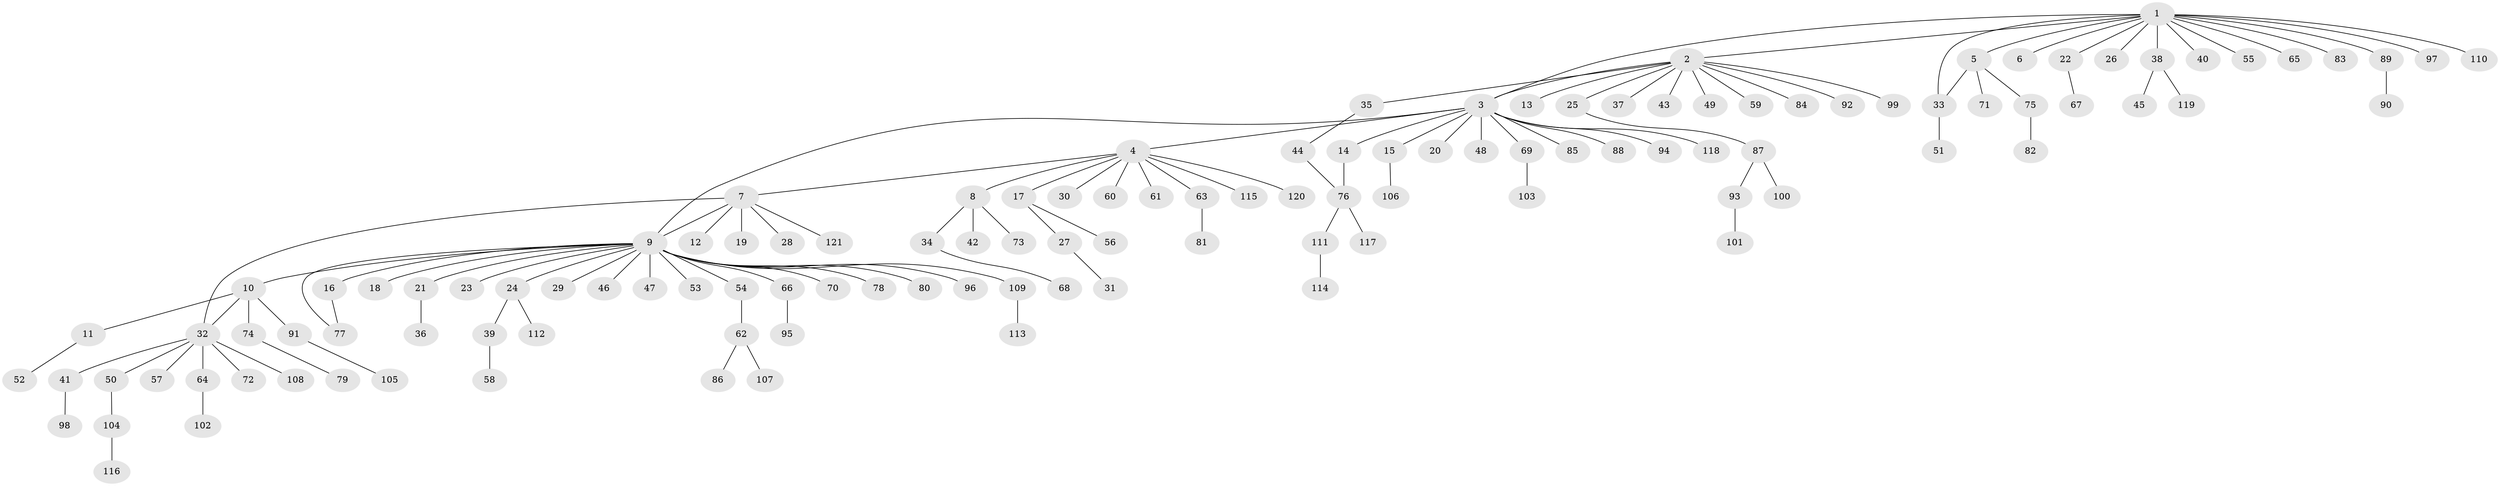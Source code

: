 // Generated by graph-tools (version 1.1) at 2025/11/02/27/25 16:11:15]
// undirected, 121 vertices, 126 edges
graph export_dot {
graph [start="1"]
  node [color=gray90,style=filled];
  1;
  2;
  3;
  4;
  5;
  6;
  7;
  8;
  9;
  10;
  11;
  12;
  13;
  14;
  15;
  16;
  17;
  18;
  19;
  20;
  21;
  22;
  23;
  24;
  25;
  26;
  27;
  28;
  29;
  30;
  31;
  32;
  33;
  34;
  35;
  36;
  37;
  38;
  39;
  40;
  41;
  42;
  43;
  44;
  45;
  46;
  47;
  48;
  49;
  50;
  51;
  52;
  53;
  54;
  55;
  56;
  57;
  58;
  59;
  60;
  61;
  62;
  63;
  64;
  65;
  66;
  67;
  68;
  69;
  70;
  71;
  72;
  73;
  74;
  75;
  76;
  77;
  78;
  79;
  80;
  81;
  82;
  83;
  84;
  85;
  86;
  87;
  88;
  89;
  90;
  91;
  92;
  93;
  94;
  95;
  96;
  97;
  98;
  99;
  100;
  101;
  102;
  103;
  104;
  105;
  106;
  107;
  108;
  109;
  110;
  111;
  112;
  113;
  114;
  115;
  116;
  117;
  118;
  119;
  120;
  121;
  1 -- 2;
  1 -- 3;
  1 -- 5;
  1 -- 6;
  1 -- 22;
  1 -- 26;
  1 -- 33;
  1 -- 38;
  1 -- 40;
  1 -- 55;
  1 -- 65;
  1 -- 83;
  1 -- 89;
  1 -- 97;
  1 -- 110;
  2 -- 3;
  2 -- 13;
  2 -- 25;
  2 -- 35;
  2 -- 37;
  2 -- 43;
  2 -- 49;
  2 -- 59;
  2 -- 84;
  2 -- 92;
  2 -- 99;
  3 -- 4;
  3 -- 9;
  3 -- 14;
  3 -- 15;
  3 -- 20;
  3 -- 48;
  3 -- 69;
  3 -- 85;
  3 -- 88;
  3 -- 94;
  3 -- 118;
  4 -- 7;
  4 -- 8;
  4 -- 17;
  4 -- 30;
  4 -- 60;
  4 -- 61;
  4 -- 63;
  4 -- 115;
  4 -- 120;
  5 -- 33;
  5 -- 71;
  5 -- 75;
  7 -- 9;
  7 -- 12;
  7 -- 19;
  7 -- 28;
  7 -- 32;
  7 -- 121;
  8 -- 34;
  8 -- 42;
  8 -- 73;
  9 -- 10;
  9 -- 16;
  9 -- 18;
  9 -- 21;
  9 -- 23;
  9 -- 24;
  9 -- 29;
  9 -- 46;
  9 -- 47;
  9 -- 53;
  9 -- 54;
  9 -- 66;
  9 -- 70;
  9 -- 77;
  9 -- 78;
  9 -- 80;
  9 -- 96;
  9 -- 109;
  10 -- 11;
  10 -- 32;
  10 -- 74;
  10 -- 91;
  11 -- 52;
  14 -- 76;
  15 -- 106;
  16 -- 77;
  17 -- 27;
  17 -- 56;
  21 -- 36;
  22 -- 67;
  24 -- 39;
  24 -- 112;
  25 -- 87;
  27 -- 31;
  32 -- 41;
  32 -- 50;
  32 -- 57;
  32 -- 64;
  32 -- 72;
  32 -- 108;
  33 -- 51;
  34 -- 68;
  35 -- 44;
  38 -- 45;
  38 -- 119;
  39 -- 58;
  41 -- 98;
  44 -- 76;
  50 -- 104;
  54 -- 62;
  62 -- 86;
  62 -- 107;
  63 -- 81;
  64 -- 102;
  66 -- 95;
  69 -- 103;
  74 -- 79;
  75 -- 82;
  76 -- 111;
  76 -- 117;
  87 -- 93;
  87 -- 100;
  89 -- 90;
  91 -- 105;
  93 -- 101;
  104 -- 116;
  109 -- 113;
  111 -- 114;
}
